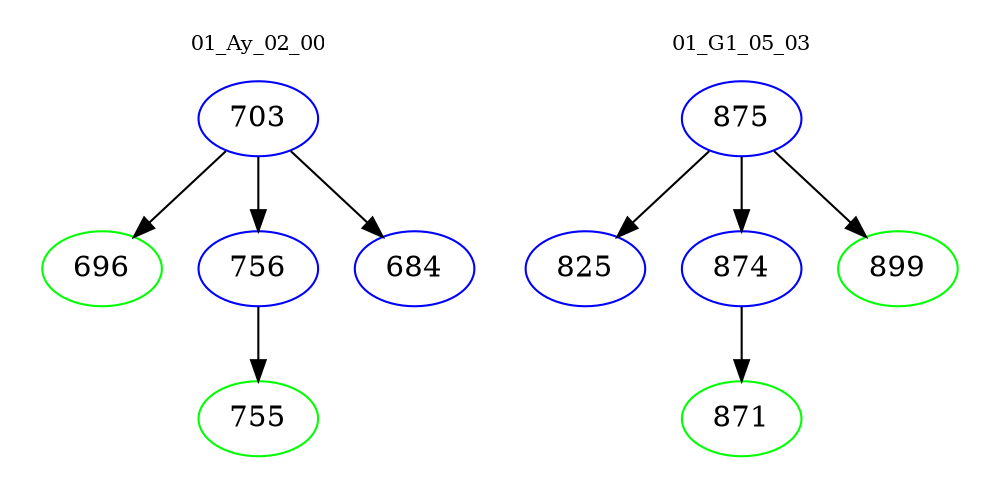 digraph{
subgraph cluster_0 {
color = white
label = "01_Ay_02_00";
fontsize=10;
T0_703 [label="703", color="blue"]
T0_703 -> T0_696 [color="black"]
T0_696 [label="696", color="green"]
T0_703 -> T0_756 [color="black"]
T0_756 [label="756", color="blue"]
T0_756 -> T0_755 [color="black"]
T0_755 [label="755", color="green"]
T0_703 -> T0_684 [color="black"]
T0_684 [label="684", color="blue"]
}
subgraph cluster_1 {
color = white
label = "01_G1_05_03";
fontsize=10;
T1_875 [label="875", color="blue"]
T1_875 -> T1_825 [color="black"]
T1_825 [label="825", color="blue"]
T1_875 -> T1_874 [color="black"]
T1_874 [label="874", color="blue"]
T1_874 -> T1_871 [color="black"]
T1_871 [label="871", color="green"]
T1_875 -> T1_899 [color="black"]
T1_899 [label="899", color="green"]
}
}

